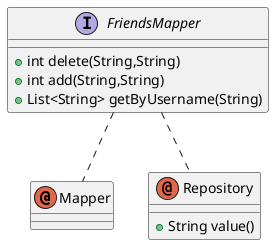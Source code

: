 @startuml
'https://plantuml.com/class-diagram


annotation Mapper

interface FriendsMapper {
+int delete(String,String)
+int add(String,String)
+List<String> getByUsername(String)
}

annotation Repository{
+String value()
}

FriendsMapper .. Mapper
FriendsMapper .. Repository

@enduml